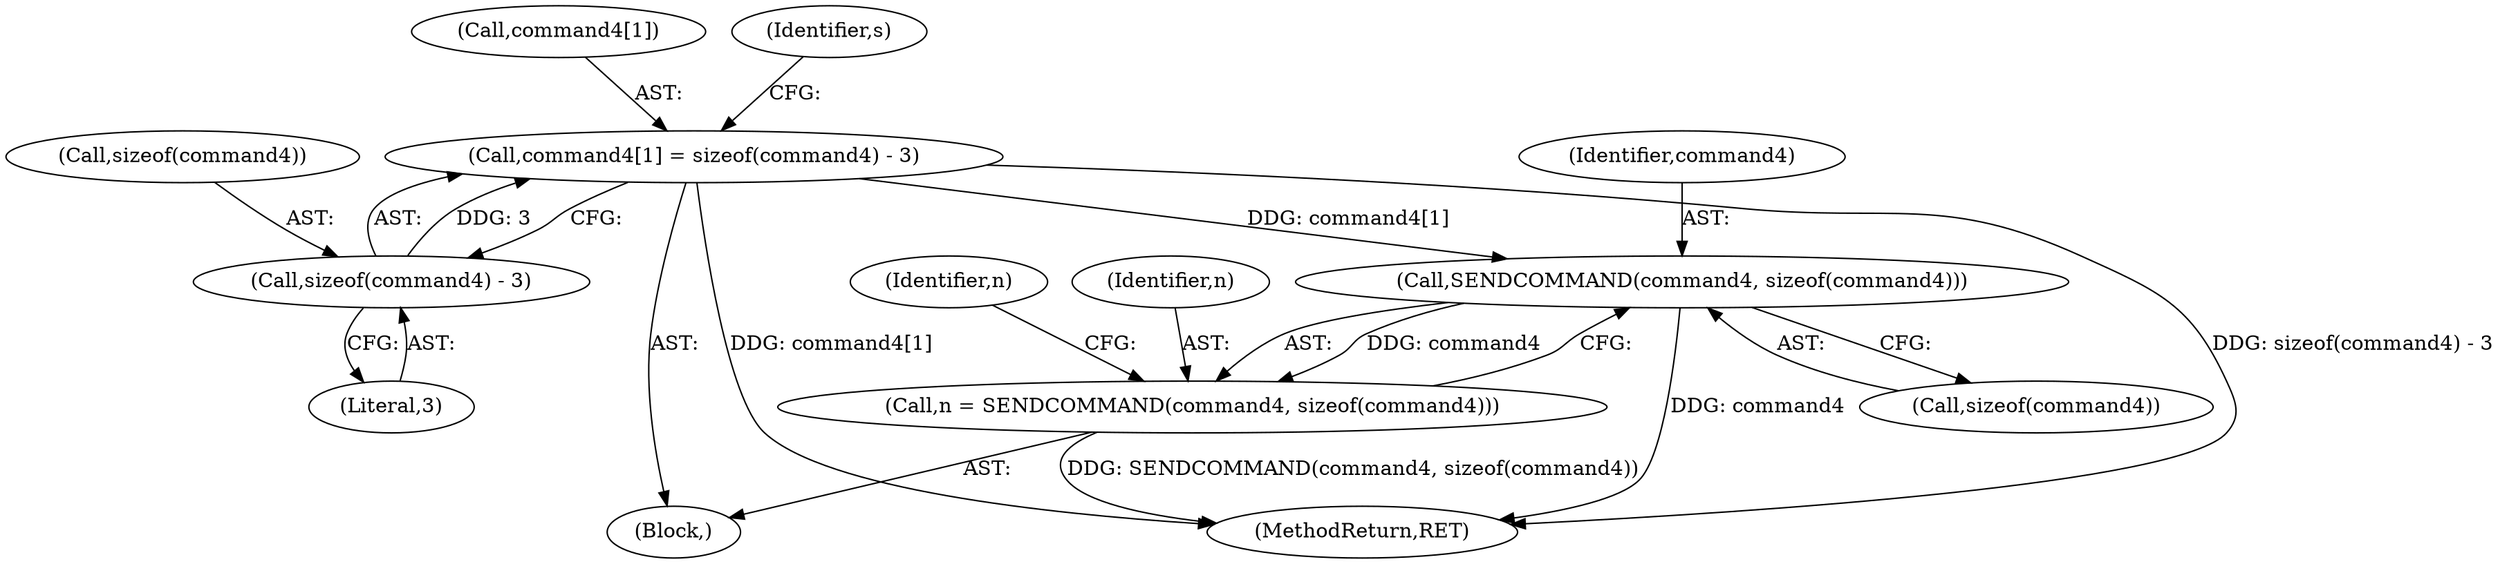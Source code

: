 digraph "0_miniupnp_b238cade9a173c6f751a34acf8ccff838a62aa47_0@API" {
"1000212" [label="(Call,command4[1] = sizeof(command4) - 3)"];
"1000216" [label="(Call,sizeof(command4) - 3)"];
"1000474" [label="(Call,SENDCOMMAND(command4, sizeof(command4)))"];
"1000472" [label="(Call,n = SENDCOMMAND(command4, sizeof(command4)))"];
"1000472" [label="(Call,n = SENDCOMMAND(command4, sizeof(command4)))"];
"1000213" [label="(Call,command4[1])"];
"1000212" [label="(Call,command4[1] = sizeof(command4) - 3)"];
"1000599" [label="(MethodReturn,RET)"];
"1000216" [label="(Call,sizeof(command4) - 3)"];
"1000106" [label="(Block,)"];
"1000474" [label="(Call,SENDCOMMAND(command4, sizeof(command4)))"];
"1000476" [label="(Call,sizeof(command4))"];
"1000221" [label="(Identifier,s)"];
"1000219" [label="(Literal,3)"];
"1000473" [label="(Identifier,n)"];
"1000217" [label="(Call,sizeof(command4))"];
"1000475" [label="(Identifier,command4)"];
"1000479" [label="(Identifier,n)"];
"1000212" -> "1000106"  [label="AST: "];
"1000212" -> "1000216"  [label="CFG: "];
"1000213" -> "1000212"  [label="AST: "];
"1000216" -> "1000212"  [label="AST: "];
"1000221" -> "1000212"  [label="CFG: "];
"1000212" -> "1000599"  [label="DDG: sizeof(command4) - 3"];
"1000212" -> "1000599"  [label="DDG: command4[1]"];
"1000216" -> "1000212"  [label="DDG: 3"];
"1000212" -> "1000474"  [label="DDG: command4[1]"];
"1000216" -> "1000219"  [label="CFG: "];
"1000217" -> "1000216"  [label="AST: "];
"1000219" -> "1000216"  [label="AST: "];
"1000474" -> "1000472"  [label="AST: "];
"1000474" -> "1000476"  [label="CFG: "];
"1000475" -> "1000474"  [label="AST: "];
"1000476" -> "1000474"  [label="AST: "];
"1000472" -> "1000474"  [label="CFG: "];
"1000474" -> "1000599"  [label="DDG: command4"];
"1000474" -> "1000472"  [label="DDG: command4"];
"1000472" -> "1000106"  [label="AST: "];
"1000473" -> "1000472"  [label="AST: "];
"1000479" -> "1000472"  [label="CFG: "];
"1000472" -> "1000599"  [label="DDG: SENDCOMMAND(command4, sizeof(command4))"];
}
